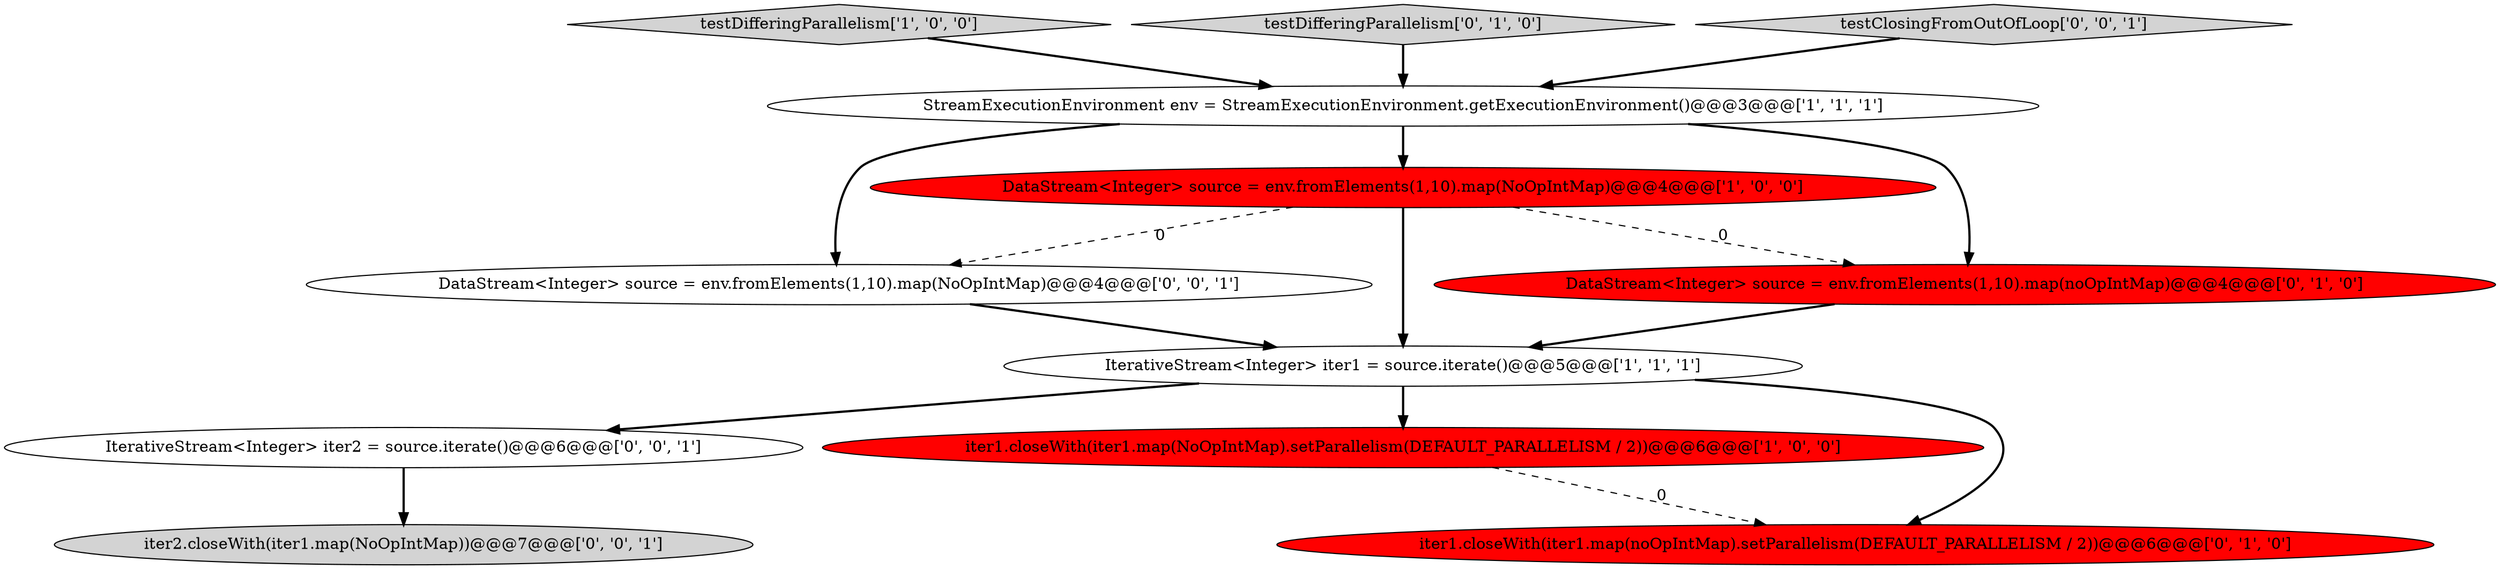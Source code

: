 digraph {
2 [style = filled, label = "IterativeStream<Integer> iter1 = source.iterate()@@@5@@@['1', '1', '1']", fillcolor = white, shape = ellipse image = "AAA0AAABBB1BBB"];
4 [style = filled, label = "DataStream<Integer> source = env.fromElements(1,10).map(NoOpIntMap)@@@4@@@['1', '0', '0']", fillcolor = red, shape = ellipse image = "AAA1AAABBB1BBB"];
11 [style = filled, label = "IterativeStream<Integer> iter2 = source.iterate()@@@6@@@['0', '0', '1']", fillcolor = white, shape = ellipse image = "AAA0AAABBB3BBB"];
1 [style = filled, label = "testDifferingParallelism['1', '0', '0']", fillcolor = lightgray, shape = diamond image = "AAA0AAABBB1BBB"];
9 [style = filled, label = "iter2.closeWith(iter1.map(NoOpIntMap))@@@7@@@['0', '0', '1']", fillcolor = lightgray, shape = ellipse image = "AAA0AAABBB3BBB"];
6 [style = filled, label = "DataStream<Integer> source = env.fromElements(1,10).map(noOpIntMap)@@@4@@@['0', '1', '0']", fillcolor = red, shape = ellipse image = "AAA1AAABBB2BBB"];
3 [style = filled, label = "StreamExecutionEnvironment env = StreamExecutionEnvironment.getExecutionEnvironment()@@@3@@@['1', '1', '1']", fillcolor = white, shape = ellipse image = "AAA0AAABBB1BBB"];
10 [style = filled, label = "DataStream<Integer> source = env.fromElements(1,10).map(NoOpIntMap)@@@4@@@['0', '0', '1']", fillcolor = white, shape = ellipse image = "AAA0AAABBB3BBB"];
0 [style = filled, label = "iter1.closeWith(iter1.map(NoOpIntMap).setParallelism(DEFAULT_PARALLELISM / 2))@@@6@@@['1', '0', '0']", fillcolor = red, shape = ellipse image = "AAA1AAABBB1BBB"];
7 [style = filled, label = "testDifferingParallelism['0', '1', '0']", fillcolor = lightgray, shape = diamond image = "AAA0AAABBB2BBB"];
8 [style = filled, label = "testClosingFromOutOfLoop['0', '0', '1']", fillcolor = lightgray, shape = diamond image = "AAA0AAABBB3BBB"];
5 [style = filled, label = "iter1.closeWith(iter1.map(noOpIntMap).setParallelism(DEFAULT_PARALLELISM / 2))@@@6@@@['0', '1', '0']", fillcolor = red, shape = ellipse image = "AAA1AAABBB2BBB"];
1->3 [style = bold, label=""];
3->10 [style = bold, label=""];
3->6 [style = bold, label=""];
10->2 [style = bold, label=""];
2->0 [style = bold, label=""];
4->2 [style = bold, label=""];
4->10 [style = dashed, label="0"];
0->5 [style = dashed, label="0"];
4->6 [style = dashed, label="0"];
11->9 [style = bold, label=""];
3->4 [style = bold, label=""];
2->11 [style = bold, label=""];
7->3 [style = bold, label=""];
2->5 [style = bold, label=""];
8->3 [style = bold, label=""];
6->2 [style = bold, label=""];
}
